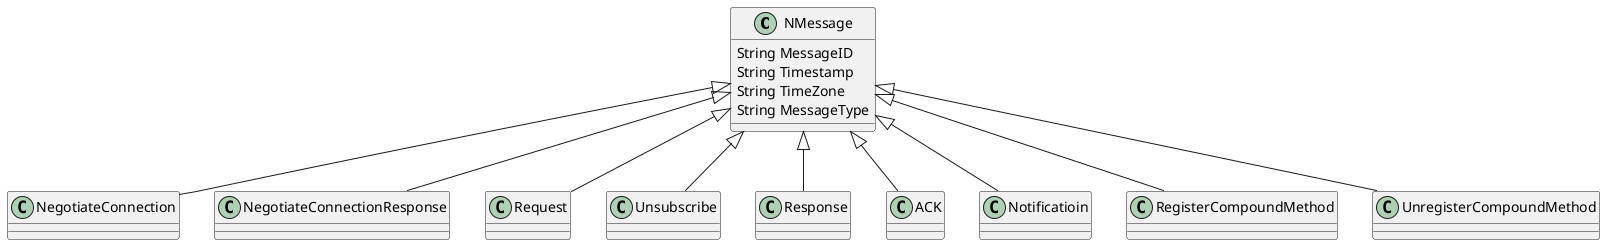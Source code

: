 @startuml MessageInherit
class NMessage {
    String MessageID
    String Timestamp
    String TimeZone
    String MessageType
}

NMessage <|-- NegotiateConnection
NMessage <|-- NegotiateConnectionResponse
NMessage <|-- Request
NMessage <|-- Unsubscribe
NMessage <|-- Response
NMessage <|-- ACK
NMessage <|-- Notificatioin
NMessage  <|-- RegisterCompoundMethod
NMessage <|-- UnregisterCompoundMethod

@enduml